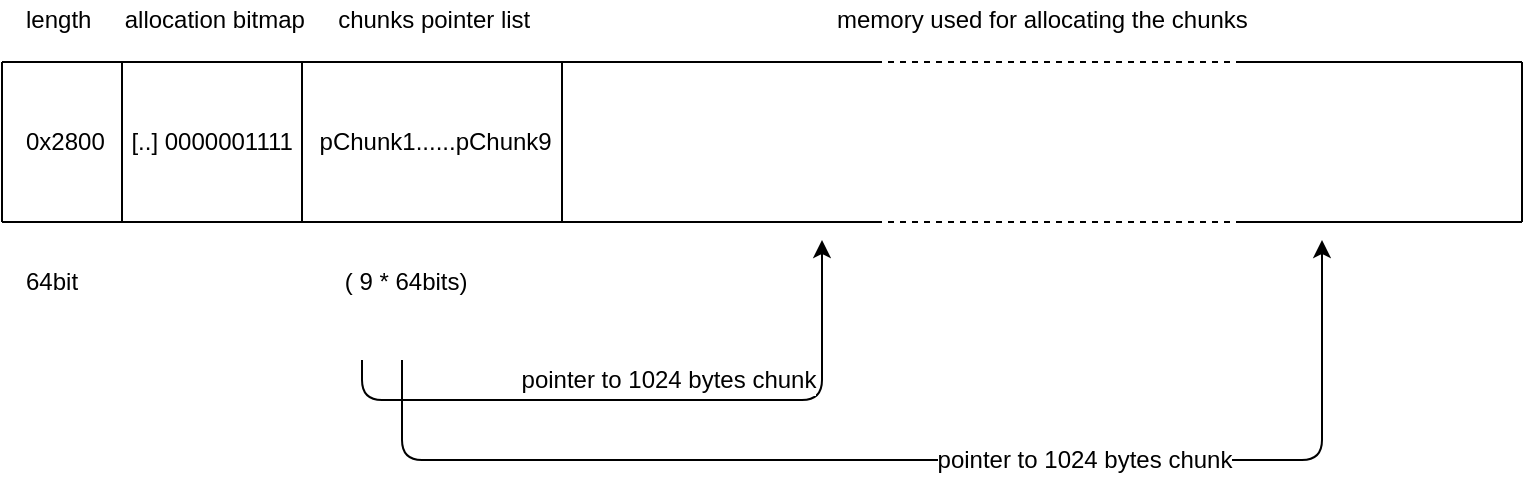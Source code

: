 <mxfile version="11.2.4" type="device" pages="1"><diagram id="2kWZG_PSeOyjmBs6eVT5" name="Page-1"><mxGraphModel dx="977" dy="589" grid="1" gridSize="10" guides="1" tooltips="1" connect="1" arrows="1" fold="1" page="1" pageScale="1" pageWidth="827" pageHeight="1169" math="0" shadow="0"><root><mxCell id="0"/><mxCell id="1" parent="0"/><mxCell id="VAqAaMWtdlaEWV_Pvamg-1" value="" style="endArrow=none;html=1;" edge="1" parent="1"><mxGeometry width="50" height="50" relative="1" as="geometry"><mxPoint x="40" y="151" as="sourcePoint"/><mxPoint x="40" y="71" as="targetPoint"/></mxGeometry></mxCell><mxCell id="VAqAaMWtdlaEWV_Pvamg-2" value="" style="endArrow=none;html=1;" edge="1" parent="1"><mxGeometry width="50" height="50" relative="1" as="geometry"><mxPoint x="40" y="151" as="sourcePoint"/><mxPoint x="480" y="151" as="targetPoint"/></mxGeometry></mxCell><mxCell id="VAqAaMWtdlaEWV_Pvamg-3" value="" style="endArrow=none;html=1;" edge="1" parent="1"><mxGeometry width="50" height="50" relative="1" as="geometry"><mxPoint x="660" y="151" as="sourcePoint"/><mxPoint x="800" y="151" as="targetPoint"/></mxGeometry></mxCell><mxCell id="VAqAaMWtdlaEWV_Pvamg-4" value="" style="endArrow=none;html=1;" edge="1" parent="1"><mxGeometry width="50" height="50" relative="1" as="geometry"><mxPoint x="40" y="71" as="sourcePoint"/><mxPoint x="480" y="71" as="targetPoint"/></mxGeometry></mxCell><mxCell id="VAqAaMWtdlaEWV_Pvamg-5" value="" style="endArrow=none;html=1;" edge="1" parent="1"><mxGeometry width="50" height="50" relative="1" as="geometry"><mxPoint x="800" y="71" as="sourcePoint"/><mxPoint x="800" y="151" as="targetPoint"/></mxGeometry></mxCell><mxCell id="VAqAaMWtdlaEWV_Pvamg-6" value="" style="endArrow=none;html=1;" edge="1" parent="1"><mxGeometry width="50" height="50" relative="1" as="geometry"><mxPoint x="660" y="71" as="sourcePoint"/><mxPoint x="800" y="71" as="targetPoint"/><Array as="points"/></mxGeometry></mxCell><mxCell id="VAqAaMWtdlaEWV_Pvamg-8" value="" style="endArrow=none;dashed=1;html=1;" edge="1" parent="1"><mxGeometry width="50" height="50" relative="1" as="geometry"><mxPoint x="660" y="151" as="sourcePoint"/><mxPoint x="480" y="151" as="targetPoint"/></mxGeometry></mxCell><mxCell id="VAqAaMWtdlaEWV_Pvamg-9" value="" style="endArrow=none;dashed=1;html=1;" edge="1" parent="1"><mxGeometry width="50" height="50" relative="1" as="geometry"><mxPoint x="660" y="71" as="sourcePoint"/><mxPoint x="480" y="71" as="targetPoint"/></mxGeometry></mxCell><mxCell id="VAqAaMWtdlaEWV_Pvamg-11" value="0x2800&amp;nbsp; &amp;nbsp; [..] 0000001111&amp;nbsp; &amp;nbsp; pChunk1......pChunk9&amp;nbsp;" style="text;html=1;strokeColor=none;fillColor=none;align=left;verticalAlign=middle;whiteSpace=wrap;rounded=0;" vertex="1" parent="1"><mxGeometry x="50" y="101" width="740" height="20" as="geometry"/></mxCell><mxCell id="VAqAaMWtdlaEWV_Pvamg-13" value="" style="endArrow=none;html=1;" edge="1" parent="1"><mxGeometry width="50" height="50" relative="1" as="geometry"><mxPoint x="100" y="151" as="sourcePoint"/><mxPoint x="100" y="71" as="targetPoint"/></mxGeometry></mxCell><mxCell id="VAqAaMWtdlaEWV_Pvamg-14" value="" style="endArrow=none;html=1;" edge="1" parent="1"><mxGeometry width="50" height="50" relative="1" as="geometry"><mxPoint x="190" y="151" as="sourcePoint"/><mxPoint x="190" y="71" as="targetPoint"/></mxGeometry></mxCell><mxCell id="VAqAaMWtdlaEWV_Pvamg-15" value="" style="endArrow=none;html=1;" edge="1" parent="1"><mxGeometry width="50" height="50" relative="1" as="geometry"><mxPoint x="320" y="151" as="sourcePoint"/><mxPoint x="320" y="71" as="targetPoint"/></mxGeometry></mxCell><mxCell id="VAqAaMWtdlaEWV_Pvamg-16" value="64bit&amp;nbsp; &amp;nbsp; &amp;nbsp; &amp;nbsp; &amp;nbsp; &amp;nbsp; &amp;nbsp; &amp;nbsp; &amp;nbsp; &amp;nbsp; &amp;nbsp; &amp;nbsp; &amp;nbsp; &amp;nbsp; &amp;nbsp; &amp;nbsp; &amp;nbsp; &amp;nbsp; &amp;nbsp; &amp;nbsp; ( 9 * 64bits)&amp;nbsp;&amp;nbsp;" style="text;html=1;strokeColor=none;fillColor=none;align=left;verticalAlign=middle;whiteSpace=wrap;rounded=0;" vertex="1" parent="1"><mxGeometry x="50" y="171" width="740" height="20" as="geometry"/></mxCell><mxCell id="VAqAaMWtdlaEWV_Pvamg-17" value="" style="endArrow=classic;html=1;" edge="1" parent="1"><mxGeometry width="50" height="50" relative="1" as="geometry"><mxPoint x="220" y="220" as="sourcePoint"/><mxPoint x="450" y="160" as="targetPoint"/><Array as="points"><mxPoint x="220" y="240"/><mxPoint x="450" y="240"/></Array></mxGeometry></mxCell><mxCell id="VAqAaMWtdlaEWV_Pvamg-18" value="pointer to 1024 bytes chunk" style="text;html=1;resizable=0;points=[];align=center;verticalAlign=middle;labelBackgroundColor=#ffffff;" vertex="1" connectable="0" parent="VAqAaMWtdlaEWV_Pvamg-17"><mxGeometry x="0.408" y="1" relative="1" as="geometry"><mxPoint x="-60" y="-9" as="offset"/></mxGeometry></mxCell><mxCell id="VAqAaMWtdlaEWV_Pvamg-19" value="" style="endArrow=classic;html=1;" edge="1" parent="1"><mxGeometry width="50" height="50" relative="1" as="geometry"><mxPoint x="240" y="220" as="sourcePoint"/><mxPoint x="700" y="160" as="targetPoint"/><Array as="points"><mxPoint x="240" y="270"/><mxPoint x="700" y="270"/></Array></mxGeometry></mxCell><mxCell id="VAqAaMWtdlaEWV_Pvamg-20" value="pointer to 1024 bytes chunk" style="text;html=1;resizable=0;points=[];align=center;verticalAlign=middle;labelBackgroundColor=#ffffff;" vertex="1" connectable="0" parent="VAqAaMWtdlaEWV_Pvamg-19"><mxGeometry x="0.408" y="1" relative="1" as="geometry"><mxPoint x="-46" y="1" as="offset"/></mxGeometry></mxCell><mxCell id="VAqAaMWtdlaEWV_Pvamg-21" value="length&amp;nbsp; &amp;nbsp; &amp;nbsp;allocation bitmap&amp;nbsp; &amp;nbsp; &amp;nbsp;chunks pointer list&amp;nbsp; &amp;nbsp; &amp;nbsp; &amp;nbsp; &amp;nbsp; &amp;nbsp; &amp;nbsp; &amp;nbsp; &amp;nbsp; &amp;nbsp; &amp;nbsp; &amp;nbsp; &amp;nbsp; &amp;nbsp; &amp;nbsp; &amp;nbsp; &amp;nbsp; &amp;nbsp; &amp;nbsp; &amp;nbsp; &amp;nbsp; &amp;nbsp; &amp;nbsp; memory used for allocating the chunks" style="text;html=1;strokeColor=none;fillColor=none;align=left;verticalAlign=middle;whiteSpace=wrap;rounded=0;" vertex="1" parent="1"><mxGeometry x="50" y="40" width="740" height="20" as="geometry"/></mxCell></root></mxGraphModel></diagram></mxfile>